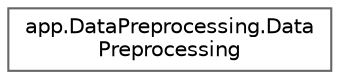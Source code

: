 digraph "Graphical Class Hierarchy"
{
 // LATEX_PDF_SIZE
  bgcolor="transparent";
  edge [fontname=Helvetica,fontsize=10,labelfontname=Helvetica,labelfontsize=10];
  node [fontname=Helvetica,fontsize=10,shape=box,height=0.2,width=0.4];
  rankdir="LR";
  Node0 [id="Node000000",label="app.DataPreprocessing.Data\lPreprocessing",height=0.2,width=0.4,color="grey40", fillcolor="white", style="filled",URL="$classapp_1_1_data_preprocessing_1_1_data_preprocessing.html",tooltip=" "];
}
